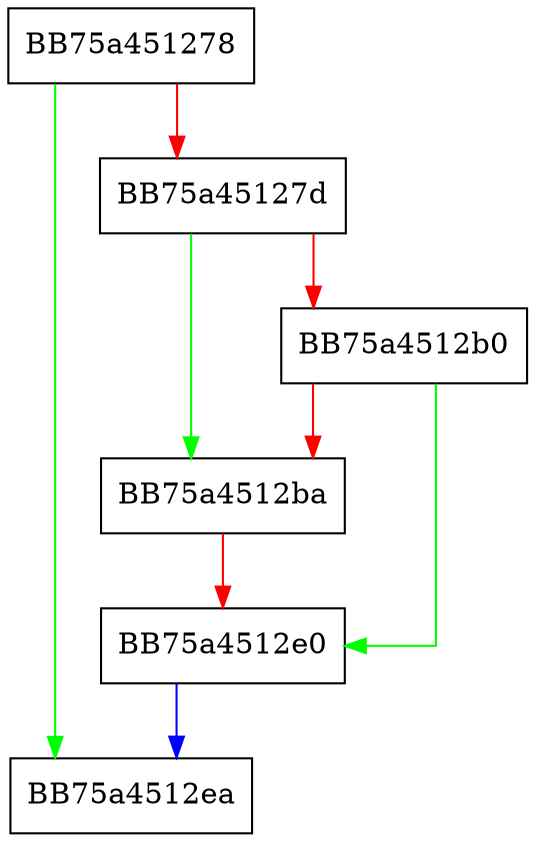 digraph EnableFlushTimer {
  node [shape="box"];
  graph [splines=ortho];
  BB75a451278 -> BB75a4512ea [color="green"];
  BB75a451278 -> BB75a45127d [color="red"];
  BB75a45127d -> BB75a4512ba [color="green"];
  BB75a45127d -> BB75a4512b0 [color="red"];
  BB75a4512b0 -> BB75a4512e0 [color="green"];
  BB75a4512b0 -> BB75a4512ba [color="red"];
  BB75a4512ba -> BB75a4512e0 [color="red"];
  BB75a4512e0 -> BB75a4512ea [color="blue"];
}